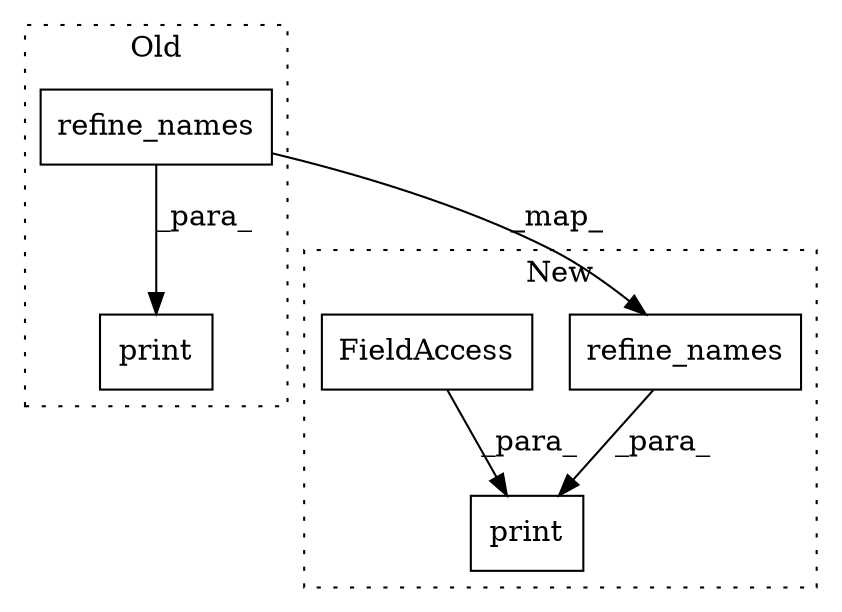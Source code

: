 digraph G {
subgraph cluster0 {
1 [label="refine_names" a="32" s="633,661" l="13,1" shape="box"];
3 [label="print" a="32" s="622,668" l="6,1" shape="box"];
label = "Old";
style="dotted";
}
subgraph cluster1 {
2 [label="refine_names" a="32" s="669,697" l="13,1" shape="box"];
4 [label="print" a="32" s="704,726" l="6,1" shape="box"];
5 [label="FieldAccess" a="22" s="710" l="10" shape="box"];
label = "New";
style="dotted";
}
1 -> 2 [label="_map_"];
1 -> 3 [label="_para_"];
2 -> 4 [label="_para_"];
5 -> 4 [label="_para_"];
}